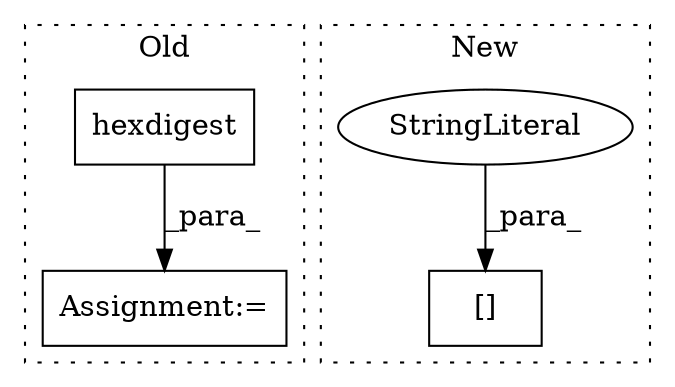 digraph G {
subgraph cluster0 {
1 [label="hexdigest" a="32" s="1500" l="11" shape="box"];
4 [label="Assignment:=" a="7" s="1487" l="1" shape="box"];
label = "Old";
style="dotted";
}
subgraph cluster1 {
2 [label="[]" a="2" s="1526,1560" l="17,1" shape="box"];
3 [label="StringLiteral" a="45" s="1543" l="17" shape="ellipse"];
label = "New";
style="dotted";
}
1 -> 4 [label="_para_"];
3 -> 2 [label="_para_"];
}